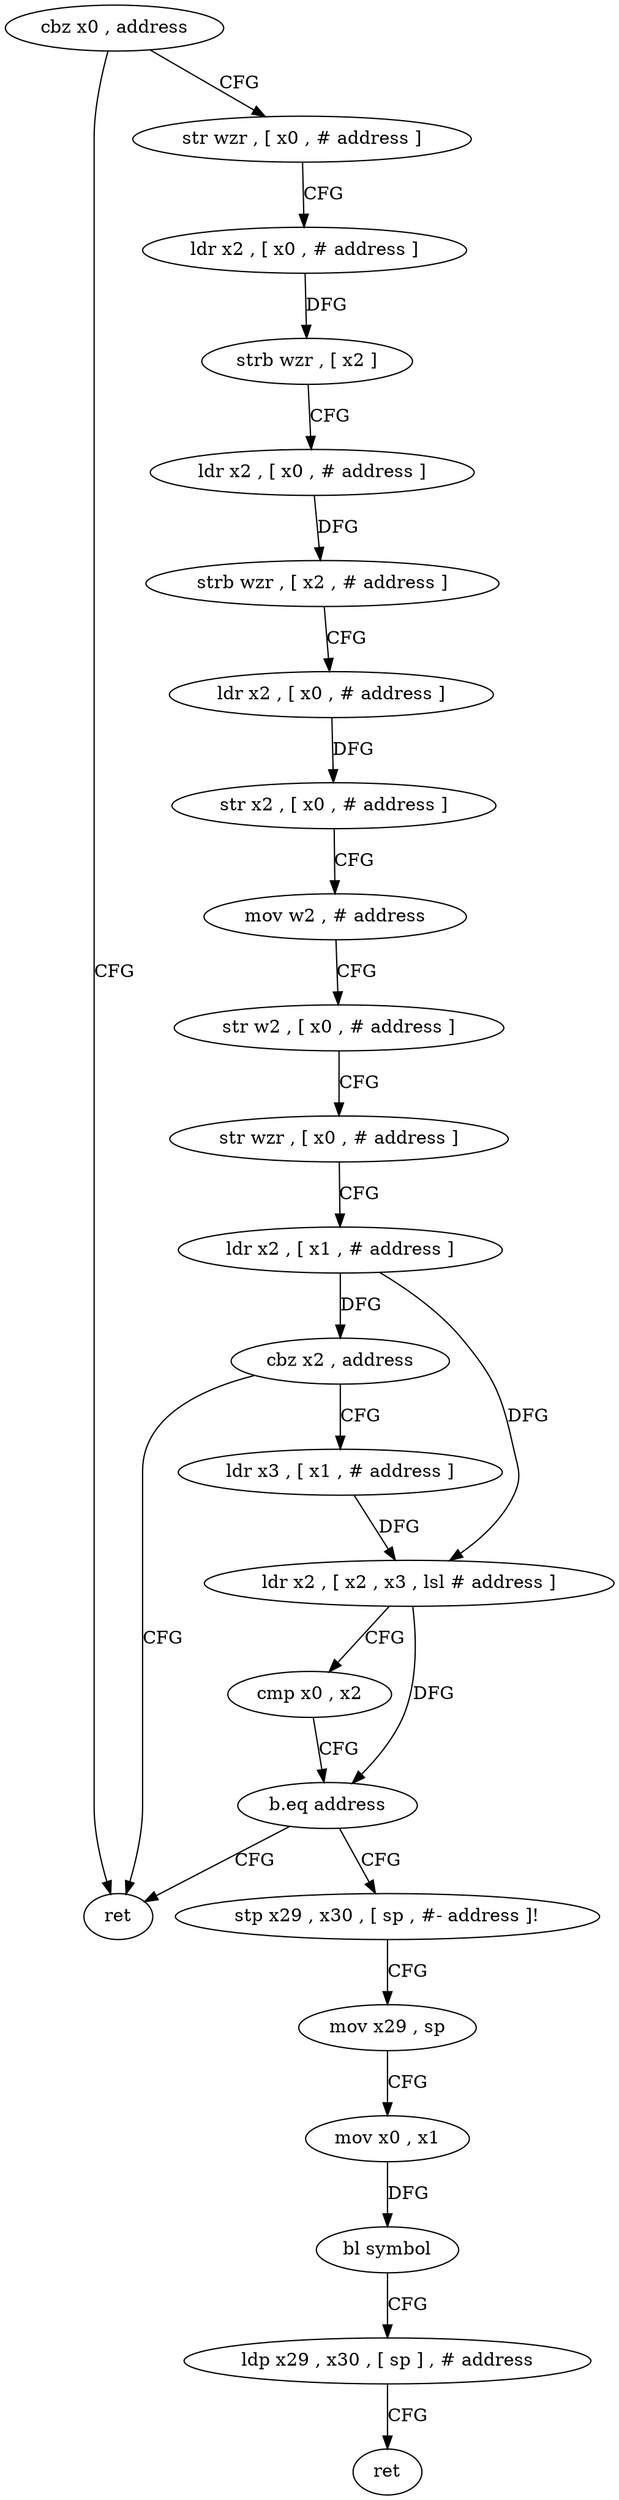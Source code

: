 digraph "func" {
"123508" [label = "cbz x0 , address" ]
"123576" [label = "ret" ]
"123512" [label = "str wzr , [ x0 , # address ]" ]
"123516" [label = "ldr x2 , [ x0 , # address ]" ]
"123520" [label = "strb wzr , [ x2 ]" ]
"123524" [label = "ldr x2 , [ x0 , # address ]" ]
"123528" [label = "strb wzr , [ x2 , # address ]" ]
"123532" [label = "ldr x2 , [ x0 , # address ]" ]
"123536" [label = "str x2 , [ x0 , # address ]" ]
"123540" [label = "mov w2 , # address" ]
"123544" [label = "str w2 , [ x0 , # address ]" ]
"123548" [label = "str wzr , [ x0 , # address ]" ]
"123552" [label = "ldr x2 , [ x1 , # address ]" ]
"123556" [label = "cbz x2 , address" ]
"123560" [label = "ldr x3 , [ x1 , # address ]" ]
"123564" [label = "ldr x2 , [ x2 , x3 , lsl # address ]" ]
"123568" [label = "cmp x0 , x2" ]
"123572" [label = "b.eq address" ]
"123580" [label = "stp x29 , x30 , [ sp , #- address ]!" ]
"123584" [label = "mov x29 , sp" ]
"123588" [label = "mov x0 , x1" ]
"123592" [label = "bl symbol" ]
"123596" [label = "ldp x29 , x30 , [ sp ] , # address" ]
"123600" [label = "ret" ]
"123508" -> "123576" [ label = "CFG" ]
"123508" -> "123512" [ label = "CFG" ]
"123512" -> "123516" [ label = "CFG" ]
"123516" -> "123520" [ label = "DFG" ]
"123520" -> "123524" [ label = "CFG" ]
"123524" -> "123528" [ label = "DFG" ]
"123528" -> "123532" [ label = "CFG" ]
"123532" -> "123536" [ label = "DFG" ]
"123536" -> "123540" [ label = "CFG" ]
"123540" -> "123544" [ label = "CFG" ]
"123544" -> "123548" [ label = "CFG" ]
"123548" -> "123552" [ label = "CFG" ]
"123552" -> "123556" [ label = "DFG" ]
"123552" -> "123564" [ label = "DFG" ]
"123556" -> "123576" [ label = "CFG" ]
"123556" -> "123560" [ label = "CFG" ]
"123560" -> "123564" [ label = "DFG" ]
"123564" -> "123568" [ label = "CFG" ]
"123564" -> "123572" [ label = "DFG" ]
"123568" -> "123572" [ label = "CFG" ]
"123572" -> "123580" [ label = "CFG" ]
"123572" -> "123576" [ label = "CFG" ]
"123580" -> "123584" [ label = "CFG" ]
"123584" -> "123588" [ label = "CFG" ]
"123588" -> "123592" [ label = "DFG" ]
"123592" -> "123596" [ label = "CFG" ]
"123596" -> "123600" [ label = "CFG" ]
}
